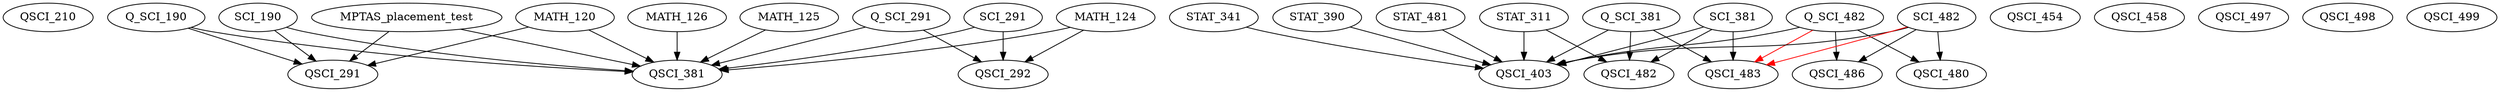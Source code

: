 digraph G {
    QSCI_210;
    edge [color=black];
    MATH_120 -> QSCI_291;
    Q_SCI_190 -> QSCI_291;
    SCI_190 -> QSCI_291;
    MPTAS_placement_test -> QSCI_291;
    edge [color=black];
    Q_SCI_291 -> QSCI_292;
    SCI_291 -> QSCI_292;
    MATH_124 -> QSCI_292;
    edge [color=black];
    MATH_120 -> QSCI_381;
    MATH_124 -> QSCI_381;
    MATH_125 -> QSCI_381;
    MATH_126 -> QSCI_381;
    Q_SCI_190 -> QSCI_381;
    SCI_190 -> QSCI_381;
    Q_SCI_291 -> QSCI_381;
    SCI_291 -> QSCI_381;
    MPTAS_placement_test -> QSCI_381;
    edge [color=black];
    STAT_311 -> QSCI_403;
    STAT_341 -> QSCI_403;
    STAT_390 -> QSCI_403;
    STAT_481 -> QSCI_403;
    Q_SCI_381 -> QSCI_403;
    SCI_381 -> QSCI_403;
    Q_SCI_482 -> QSCI_403;
    SCI_482 -> QSCI_403;
    QSCI_454;
    QSCI_458;
    edge [color=black];
    Q_SCI_482 -> QSCI_480;
    SCI_482 -> QSCI_480;
    edge [color=black];
    STAT_311 -> QSCI_482;
    Q_SCI_381 -> QSCI_482;
    SCI_381 -> QSCI_482;
    edge [color=black];
    Q_SCI_381 -> QSCI_483;
    SCI_381 -> QSCI_483;
    edge [color=red];
    Q_SCI_482 -> QSCI_483;
    SCI_482 -> QSCI_483;
    edge [color=black];
    Q_SCI_482 -> QSCI_486;
    SCI_482 -> QSCI_486;
    QSCI_497;
    QSCI_498;
    QSCI_499;
}
